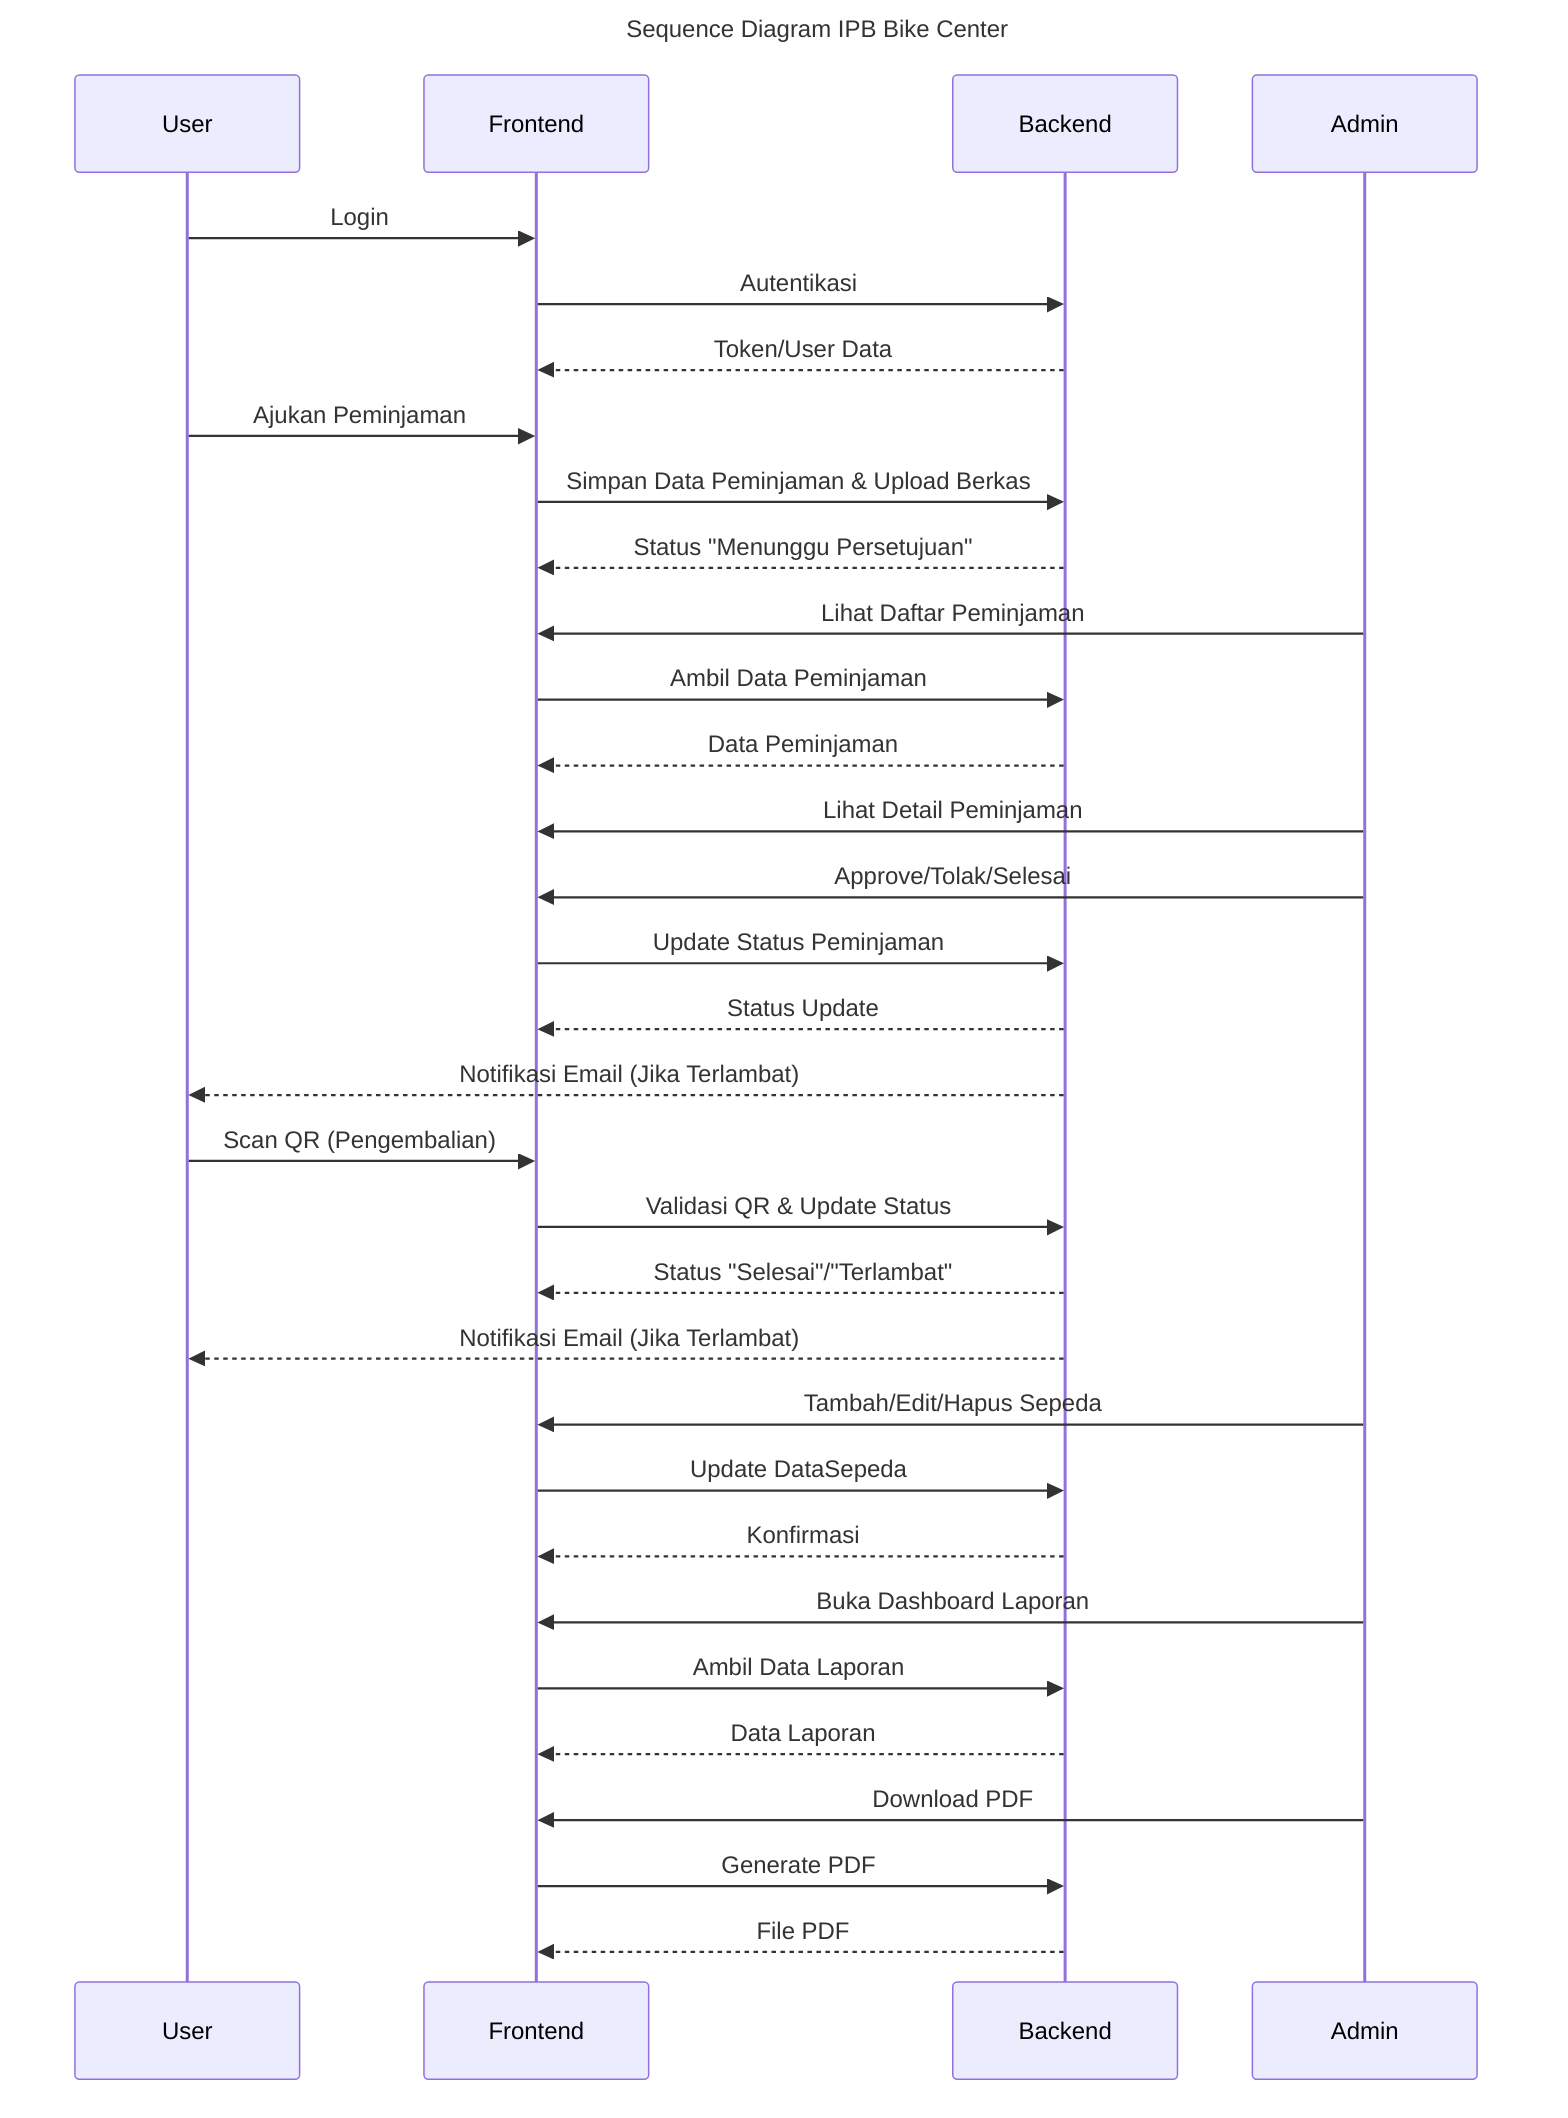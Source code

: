 ---
title: Sequence Diagram IPB Bike Center
description: Diagram urutan interaksi utama antara user, admin, dan sistem pada aplikasi IPB Bike Center
---

sequenceDiagram
    %% === USER: Pengajuan Peminjaman ===
    participant User
    participant Frontend
    participant Backend
    participant Admin

    User->>Frontend: Login
    Frontend->>Backend: Autentikasi
    Backend-->>Frontend: Token/User Data
    User->>Frontend: Ajukan Peminjaman
    Frontend->>Backend: Simpan Data Peminjaman & Upload Berkas
    Backend-->>Frontend: Status "Menunggu Persetujuan"
    Admin->>Frontend: Lihat Daftar Peminjaman
    Frontend->>Backend: Ambil Data Peminjaman
    Backend-->>Frontend: Data Peminjaman
    Admin->>Frontend: Lihat Detail Peminjaman
    Admin->>Frontend: Approve/Tolak/Selesai
    Frontend->>Backend: Update Status Peminjaman
    Backend-->>Frontend: Status Update
    Backend-->>User: Notifikasi Email (Jika Terlambat)

    %% === USER: Pengembalian Sepeda ===
    User->>Frontend: Scan QR (Pengembalian)
    Frontend->>Backend: Validasi QR & Update Status
    Backend-->>Frontend: Status "Selesai"/"Terlambat"
    Backend-->>User: Notifikasi Email (Jika Terlambat)

    %% === ADMIN: Kelola Data Sepeda ===
    Admin->>Frontend: Tambah/Edit/Hapus Sepeda
    Frontend->>Backend: Update DataSepeda
    Backend-->>Frontend: Konfirmasi

    %% === ADMIN: Laporan & PDF ===
    Admin->>Frontend: Buka Dashboard Laporan
    Frontend->>Backend: Ambil Data Laporan
    Backend-->>Frontend: Data Laporan
    Admin->>Frontend: Download PDF
    Frontend->>Backend: Generate PDF
    Backend-->>Frontend: File PDF
